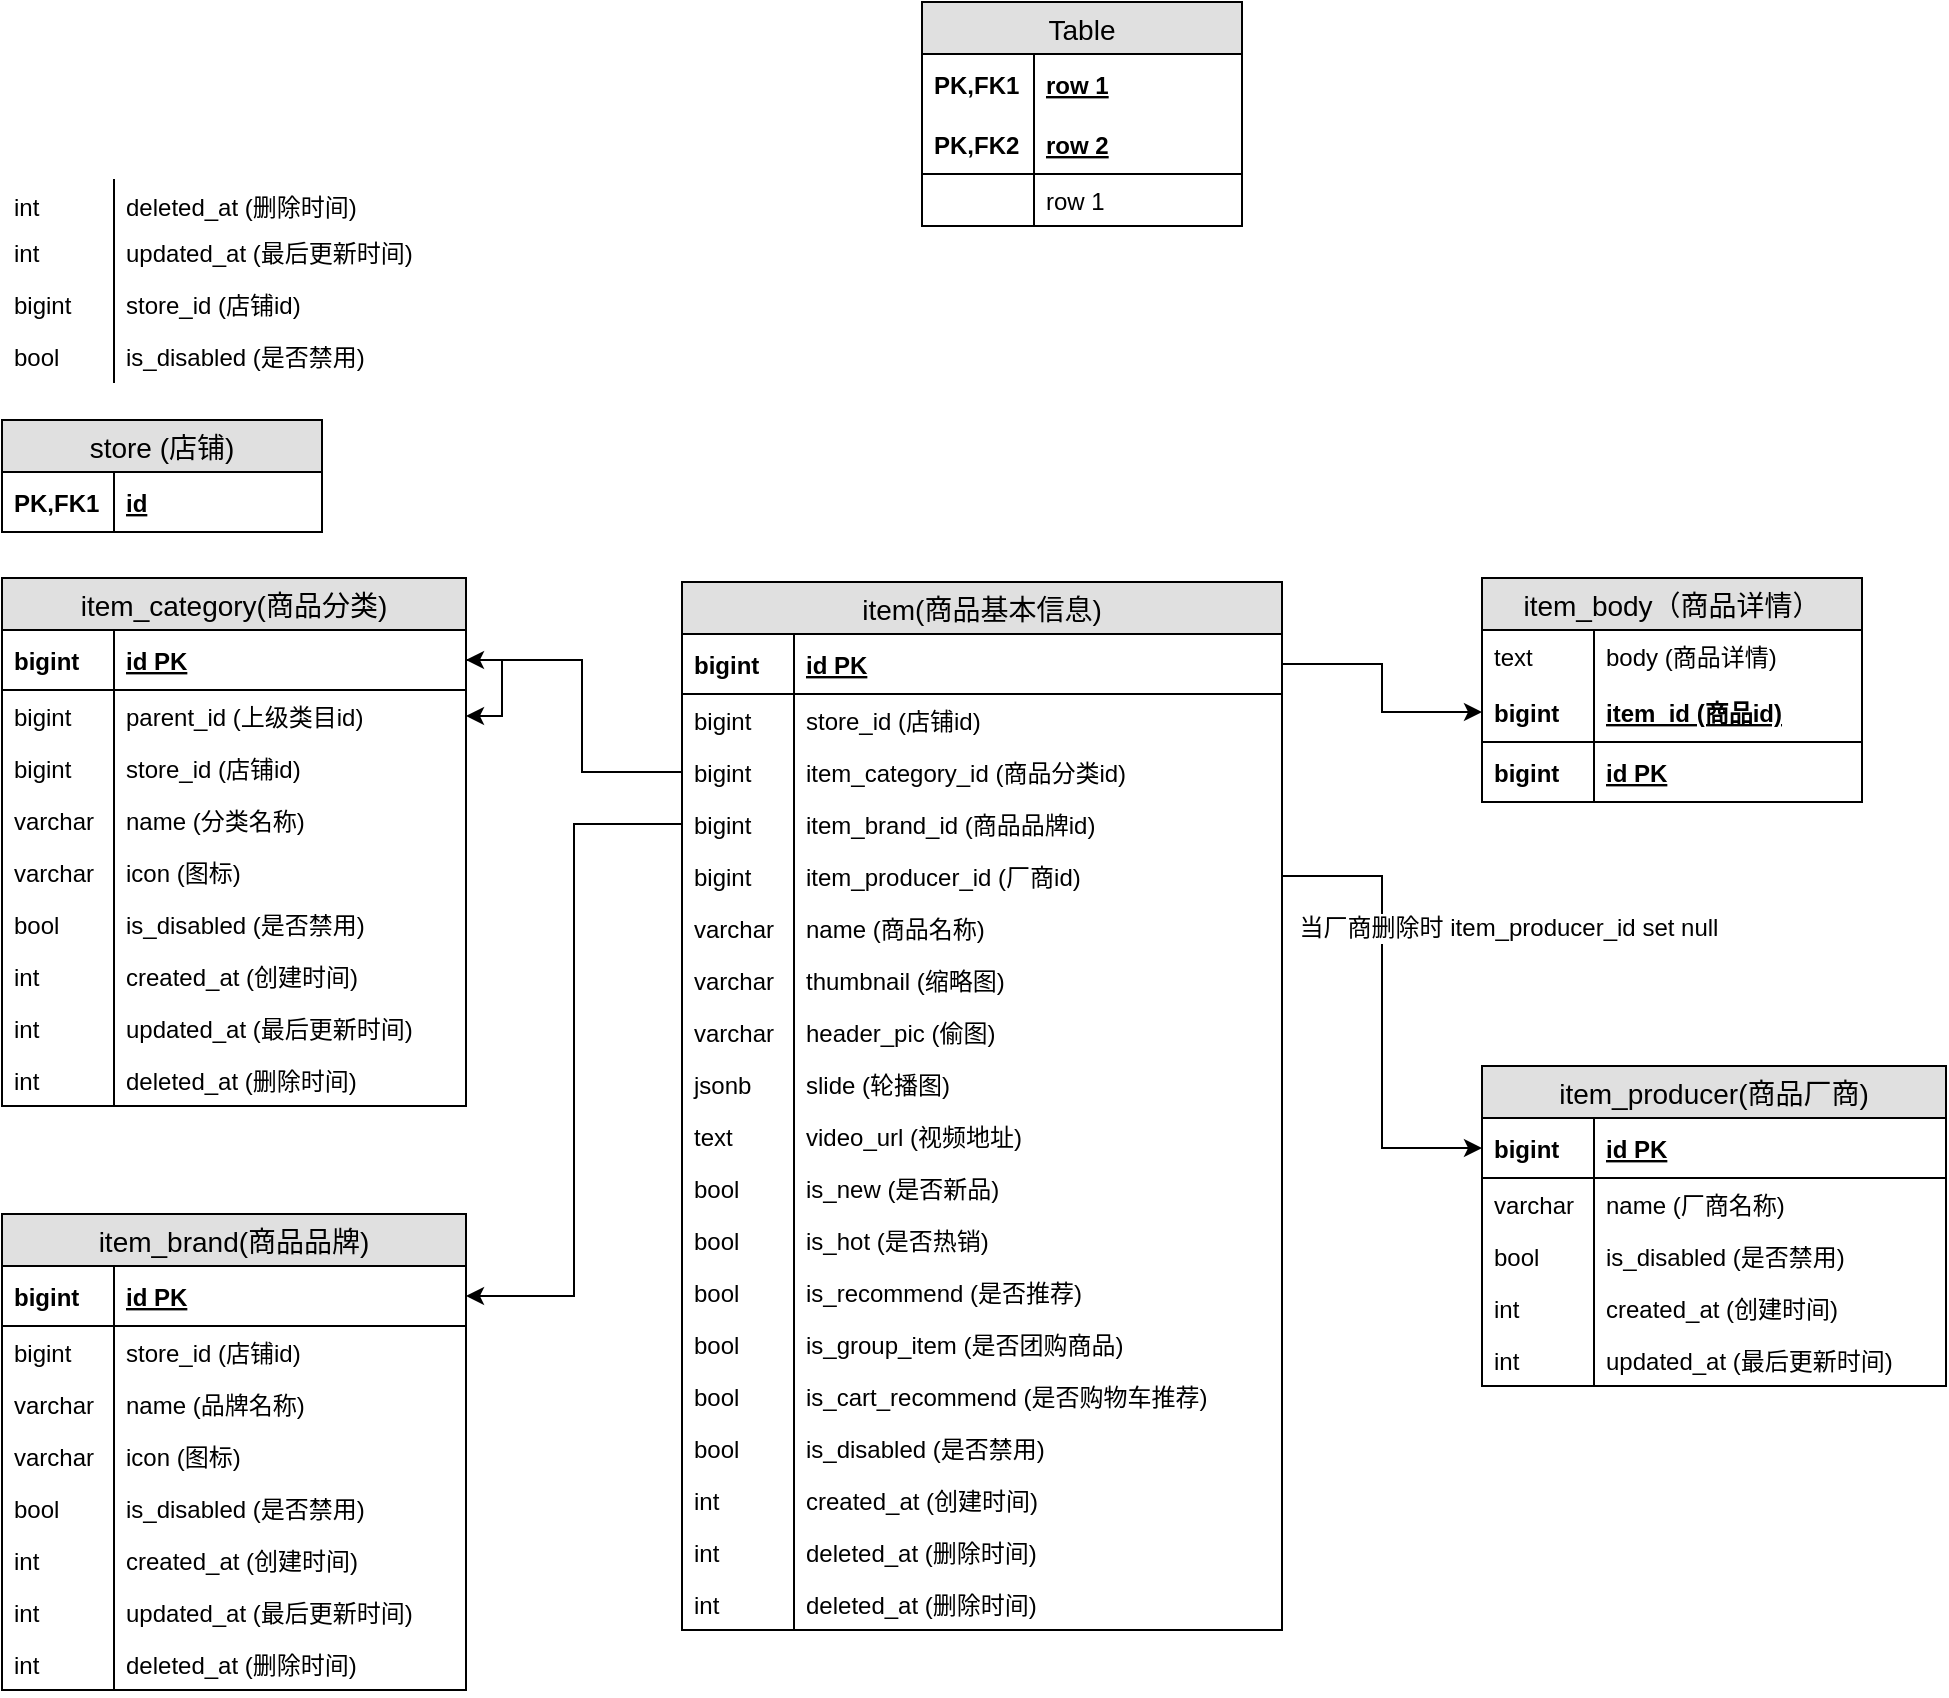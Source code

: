 <mxfile version="10.8.9" type="github"><diagram name="Page-1" id="2ca16b54-16f6-2749-3443-fa8db7711227"><mxGraphModel dx="2498" dy="1646" grid="1" gridSize="10" guides="1" tooltips="1" connect="1" arrows="1" fold="1" page="1" pageScale="1" pageWidth="1100" pageHeight="850" background="#ffffff" math="0" shadow="0"><root><mxCell id="0"/><mxCell id="1" parent="0"/><mxCell id="yqcYSnQr7O9SmUn3i325-53" value="item(商品基本信息)" style="swimlane;fontStyle=0;childLayout=stackLayout;horizontal=1;startSize=26;fillColor=#e0e0e0;horizontalStack=0;resizeParent=1;resizeParentMax=0;resizeLast=0;collapsible=1;marginBottom=0;swimlaneFillColor=#ffffff;align=center;fontSize=14;" vertex="1" parent="1"><mxGeometry x="-760" y="201" width="300" height="524" as="geometry"/></mxCell><mxCell id="yqcYSnQr7O9SmUn3i325-56" value="id PK" style="shape=partialRectangle;top=0;left=0;right=0;bottom=1;align=left;verticalAlign=middle;fillColor=none;spacingLeft=60;spacingRight=4;overflow=hidden;rotatable=0;points=[[0,0.5],[1,0.5]];portConstraint=eastwest;dropTarget=0;fontStyle=5;fontSize=12;" vertex="1" parent="yqcYSnQr7O9SmUn3i325-53"><mxGeometry y="26" width="300" height="30" as="geometry"/></mxCell><mxCell id="yqcYSnQr7O9SmUn3i325-57" value="bigint" style="shape=partialRectangle;fontStyle=1;top=0;left=0;bottom=0;fillColor=none;align=left;verticalAlign=middle;spacingLeft=4;spacingRight=4;overflow=hidden;rotatable=0;points=[];portConstraint=eastwest;part=1;fontSize=12;" vertex="1" connectable="0" parent="yqcYSnQr7O9SmUn3i325-56"><mxGeometry width="56" height="30" as="geometry"/></mxCell><mxCell id="yqcYSnQr7O9SmUn3i325-58" value="store_id (店铺id)" style="shape=partialRectangle;top=0;left=0;right=0;bottom=0;align=left;verticalAlign=top;fillColor=none;spacingLeft=60;spacingRight=4;overflow=hidden;rotatable=0;points=[[0,0.5],[1,0.5]];portConstraint=eastwest;dropTarget=0;fontSize=12;" vertex="1" parent="yqcYSnQr7O9SmUn3i325-53"><mxGeometry y="56" width="300" height="26" as="geometry"/></mxCell><mxCell id="yqcYSnQr7O9SmUn3i325-59" value="bigint" style="shape=partialRectangle;top=0;left=0;bottom=0;fillColor=none;align=left;verticalAlign=top;spacingLeft=4;spacingRight=4;overflow=hidden;rotatable=0;points=[];portConstraint=eastwest;part=1;fontSize=12;" vertex="1" connectable="0" parent="yqcYSnQr7O9SmUn3i325-58"><mxGeometry width="56" height="26" as="geometry"/></mxCell><mxCell id="yqcYSnQr7O9SmUn3i325-64" value="item_category_id (商品分类id)" style="shape=partialRectangle;top=0;left=0;right=0;bottom=0;align=left;verticalAlign=top;fillColor=none;spacingLeft=60;spacingRight=4;overflow=hidden;rotatable=0;points=[[0,0.5],[1,0.5]];portConstraint=eastwest;dropTarget=0;fontSize=12;" vertex="1" parent="yqcYSnQr7O9SmUn3i325-53"><mxGeometry y="82" width="300" height="26" as="geometry"/></mxCell><mxCell id="yqcYSnQr7O9SmUn3i325-65" value="bigint" style="shape=partialRectangle;top=0;left=0;bottom=0;fillColor=none;align=left;verticalAlign=top;spacingLeft=4;spacingRight=4;overflow=hidden;rotatable=0;points=[];portConstraint=eastwest;part=1;fontSize=12;" vertex="1" connectable="0" parent="yqcYSnQr7O9SmUn3i325-64"><mxGeometry width="56" height="26" as="geometry"/></mxCell><mxCell id="yqcYSnQr7O9SmUn3i325-66" value="item_brand_id (商品品牌id)" style="shape=partialRectangle;top=0;left=0;right=0;bottom=0;align=left;verticalAlign=top;fillColor=none;spacingLeft=60;spacingRight=4;overflow=hidden;rotatable=0;points=[[0,0.5],[1,0.5]];portConstraint=eastwest;dropTarget=0;fontSize=12;" vertex="1" parent="yqcYSnQr7O9SmUn3i325-53"><mxGeometry y="108" width="300" height="26" as="geometry"/></mxCell><mxCell id="yqcYSnQr7O9SmUn3i325-67" value="bigint" style="shape=partialRectangle;top=0;left=0;bottom=0;fillColor=none;align=left;verticalAlign=top;spacingLeft=4;spacingRight=4;overflow=hidden;rotatable=0;points=[];portConstraint=eastwest;part=1;fontSize=12;" vertex="1" connectable="0" parent="yqcYSnQr7O9SmUn3i325-66"><mxGeometry width="56" height="26" as="geometry"/></mxCell><mxCell id="yqcYSnQr7O9SmUn3i325-143" value="item_producer_id (厂商id)" style="shape=partialRectangle;top=0;left=0;right=0;bottom=0;align=left;verticalAlign=top;fillColor=none;spacingLeft=60;spacingRight=4;overflow=hidden;rotatable=0;points=[[0,0.5],[1,0.5]];portConstraint=eastwest;dropTarget=0;fontSize=12;" vertex="1" parent="yqcYSnQr7O9SmUn3i325-53"><mxGeometry y="134" width="300" height="26" as="geometry"/></mxCell><mxCell id="yqcYSnQr7O9SmUn3i325-144" value="bigint" style="shape=partialRectangle;top=0;left=0;bottom=0;fillColor=none;align=left;verticalAlign=top;spacingLeft=4;spacingRight=4;overflow=hidden;rotatable=0;points=[];portConstraint=eastwest;part=1;fontSize=12;" vertex="1" connectable="0" parent="yqcYSnQr7O9SmUn3i325-143"><mxGeometry width="56" height="26" as="geometry"/></mxCell><mxCell id="yqcYSnQr7O9SmUn3i325-68" value="name (商品名称)" style="shape=partialRectangle;top=0;left=0;right=0;bottom=0;align=left;verticalAlign=top;fillColor=none;spacingLeft=60;spacingRight=4;overflow=hidden;rotatable=0;points=[[0,0.5],[1,0.5]];portConstraint=eastwest;dropTarget=0;fontSize=12;" vertex="1" parent="yqcYSnQr7O9SmUn3i325-53"><mxGeometry y="160" width="300" height="26" as="geometry"/></mxCell><mxCell id="yqcYSnQr7O9SmUn3i325-69" value="varchar" style="shape=partialRectangle;top=0;left=0;bottom=0;fillColor=none;align=left;verticalAlign=top;spacingLeft=4;spacingRight=4;overflow=hidden;rotatable=0;points=[];portConstraint=eastwest;part=1;fontSize=12;" vertex="1" connectable="0" parent="yqcYSnQr7O9SmUn3i325-68"><mxGeometry width="56" height="26" as="geometry"/></mxCell><mxCell id="yqcYSnQr7O9SmUn3i325-70" value="thumbnail (缩略图)" style="shape=partialRectangle;top=0;left=0;right=0;bottom=0;align=left;verticalAlign=top;fillColor=none;spacingLeft=60;spacingRight=4;overflow=hidden;rotatable=0;points=[[0,0.5],[1,0.5]];portConstraint=eastwest;dropTarget=0;fontSize=12;" vertex="1" parent="yqcYSnQr7O9SmUn3i325-53"><mxGeometry y="186" width="300" height="26" as="geometry"/></mxCell><mxCell id="yqcYSnQr7O9SmUn3i325-71" value="varchar" style="shape=partialRectangle;top=0;left=0;bottom=0;fillColor=none;align=left;verticalAlign=top;spacingLeft=4;spacingRight=4;overflow=hidden;rotatable=0;points=[];portConstraint=eastwest;part=1;fontSize=12;" vertex="1" connectable="0" parent="yqcYSnQr7O9SmUn3i325-70"><mxGeometry width="56" height="26" as="geometry"/></mxCell><mxCell id="yqcYSnQr7O9SmUn3i325-74" value="header_pic (偷图)" style="shape=partialRectangle;top=0;left=0;right=0;bottom=0;align=left;verticalAlign=top;fillColor=none;spacingLeft=60;spacingRight=4;overflow=hidden;rotatable=0;points=[[0,0.5],[1,0.5]];portConstraint=eastwest;dropTarget=0;fontSize=12;" vertex="1" parent="yqcYSnQr7O9SmUn3i325-53"><mxGeometry y="212" width="300" height="26" as="geometry"/></mxCell><mxCell id="yqcYSnQr7O9SmUn3i325-75" value="varchar" style="shape=partialRectangle;top=0;left=0;bottom=0;fillColor=none;align=left;verticalAlign=top;spacingLeft=4;spacingRight=4;overflow=hidden;rotatable=0;points=[];portConstraint=eastwest;part=1;fontSize=12;" vertex="1" connectable="0" parent="yqcYSnQr7O9SmUn3i325-74"><mxGeometry width="56" height="26" as="geometry"/></mxCell><mxCell id="yqcYSnQr7O9SmUn3i325-76" value="slide (轮播图)" style="shape=partialRectangle;top=0;left=0;right=0;bottom=0;align=left;verticalAlign=top;fillColor=none;spacingLeft=60;spacingRight=4;overflow=hidden;rotatable=0;points=[[0,0.5],[1,0.5]];portConstraint=eastwest;dropTarget=0;fontSize=12;" vertex="1" parent="yqcYSnQr7O9SmUn3i325-53"><mxGeometry y="238" width="300" height="26" as="geometry"/></mxCell><mxCell id="yqcYSnQr7O9SmUn3i325-77" value="jsonb" style="shape=partialRectangle;top=0;left=0;bottom=0;fillColor=none;align=left;verticalAlign=top;spacingLeft=4;spacingRight=4;overflow=hidden;rotatable=0;points=[];portConstraint=eastwest;part=1;fontSize=12;" vertex="1" connectable="0" parent="yqcYSnQr7O9SmUn3i325-76"><mxGeometry width="56" height="26" as="geometry"/></mxCell><mxCell id="yqcYSnQr7O9SmUn3i325-95" value="video_url (视频地址)" style="shape=partialRectangle;top=0;left=0;right=0;bottom=0;align=left;verticalAlign=top;fillColor=none;spacingLeft=60;spacingRight=4;overflow=hidden;rotatable=0;points=[[0,0.5],[1,0.5]];portConstraint=eastwest;dropTarget=0;fontSize=12;" vertex="1" parent="yqcYSnQr7O9SmUn3i325-53"><mxGeometry y="264" width="300" height="26" as="geometry"/></mxCell><mxCell id="yqcYSnQr7O9SmUn3i325-96" value="text" style="shape=partialRectangle;top=0;left=0;bottom=0;fillColor=none;align=left;verticalAlign=top;spacingLeft=4;spacingRight=4;overflow=hidden;rotatable=0;points=[];portConstraint=eastwest;part=1;fontSize=12;" vertex="1" connectable="0" parent="yqcYSnQr7O9SmUn3i325-95"><mxGeometry width="56" height="26" as="geometry"/></mxCell><mxCell id="yqcYSnQr7O9SmUn3i325-78" value="is_new (是否新品)" style="shape=partialRectangle;top=0;left=0;right=0;bottom=0;align=left;verticalAlign=top;fillColor=none;spacingLeft=60;spacingRight=4;overflow=hidden;rotatable=0;points=[[0,0.5],[1,0.5]];portConstraint=eastwest;dropTarget=0;fontSize=12;" vertex="1" parent="yqcYSnQr7O9SmUn3i325-53"><mxGeometry y="290" width="300" height="26" as="geometry"/></mxCell><mxCell id="yqcYSnQr7O9SmUn3i325-79" value="bool" style="shape=partialRectangle;top=0;left=0;bottom=0;fillColor=none;align=left;verticalAlign=top;spacingLeft=4;spacingRight=4;overflow=hidden;rotatable=0;points=[];portConstraint=eastwest;part=1;fontSize=12;" vertex="1" connectable="0" parent="yqcYSnQr7O9SmUn3i325-78"><mxGeometry width="56" height="26" as="geometry"/></mxCell><mxCell id="yqcYSnQr7O9SmUn3i325-80" value="is_hot (是否热销)" style="shape=partialRectangle;top=0;left=0;right=0;bottom=0;align=left;verticalAlign=top;fillColor=none;spacingLeft=60;spacingRight=4;overflow=hidden;rotatable=0;points=[[0,0.5],[1,0.5]];portConstraint=eastwest;dropTarget=0;fontSize=12;" vertex="1" parent="yqcYSnQr7O9SmUn3i325-53"><mxGeometry y="316" width="300" height="26" as="geometry"/></mxCell><mxCell id="yqcYSnQr7O9SmUn3i325-81" value="bool" style="shape=partialRectangle;top=0;left=0;bottom=0;fillColor=none;align=left;verticalAlign=top;spacingLeft=4;spacingRight=4;overflow=hidden;rotatable=0;points=[];portConstraint=eastwest;part=1;fontSize=12;" vertex="1" connectable="0" parent="yqcYSnQr7O9SmUn3i325-80"><mxGeometry width="56" height="26" as="geometry"/></mxCell><mxCell id="yqcYSnQr7O9SmUn3i325-82" value="is_recommend (是否推荐)" style="shape=partialRectangle;top=0;left=0;right=0;bottom=0;align=left;verticalAlign=top;fillColor=none;spacingLeft=60;spacingRight=4;overflow=hidden;rotatable=0;points=[[0,0.5],[1,0.5]];portConstraint=eastwest;dropTarget=0;fontSize=12;" vertex="1" parent="yqcYSnQr7O9SmUn3i325-53"><mxGeometry y="342" width="300" height="26" as="geometry"/></mxCell><mxCell id="yqcYSnQr7O9SmUn3i325-83" value="bool" style="shape=partialRectangle;top=0;left=0;bottom=0;fillColor=none;align=left;verticalAlign=top;spacingLeft=4;spacingRight=4;overflow=hidden;rotatable=0;points=[];portConstraint=eastwest;part=1;fontSize=12;" vertex="1" connectable="0" parent="yqcYSnQr7O9SmUn3i325-82"><mxGeometry width="56" height="26" as="geometry"/></mxCell><mxCell id="yqcYSnQr7O9SmUn3i325-86" value="is_group_item (是否团购商品)" style="shape=partialRectangle;top=0;left=0;right=0;bottom=0;align=left;verticalAlign=top;fillColor=none;spacingLeft=60;spacingRight=4;overflow=hidden;rotatable=0;points=[[0,0.5],[1,0.5]];portConstraint=eastwest;dropTarget=0;fontSize=12;" vertex="1" parent="yqcYSnQr7O9SmUn3i325-53"><mxGeometry y="368" width="300" height="26" as="geometry"/></mxCell><mxCell id="yqcYSnQr7O9SmUn3i325-87" value="bool" style="shape=partialRectangle;top=0;left=0;bottom=0;fillColor=none;align=left;verticalAlign=top;spacingLeft=4;spacingRight=4;overflow=hidden;rotatable=0;points=[];portConstraint=eastwest;part=1;fontSize=12;" vertex="1" connectable="0" parent="yqcYSnQr7O9SmUn3i325-86"><mxGeometry width="56" height="26" as="geometry"/></mxCell><mxCell id="yqcYSnQr7O9SmUn3i325-88" value="is_cart_recommend (是否购物车推荐)" style="shape=partialRectangle;top=0;left=0;right=0;bottom=0;align=left;verticalAlign=top;fillColor=none;spacingLeft=60;spacingRight=4;overflow=hidden;rotatable=0;points=[[0,0.5],[1,0.5]];portConstraint=eastwest;dropTarget=0;fontSize=12;" vertex="1" parent="yqcYSnQr7O9SmUn3i325-53"><mxGeometry y="394" width="300" height="26" as="geometry"/></mxCell><mxCell id="yqcYSnQr7O9SmUn3i325-89" value="bool" style="shape=partialRectangle;top=0;left=0;bottom=0;fillColor=none;align=left;verticalAlign=top;spacingLeft=4;spacingRight=4;overflow=hidden;rotatable=0;points=[];portConstraint=eastwest;part=1;fontSize=12;" vertex="1" connectable="0" parent="yqcYSnQr7O9SmUn3i325-88"><mxGeometry width="56" height="26" as="geometry"/></mxCell><mxCell id="yqcYSnQr7O9SmUn3i325-114" value="is_disabled (是否禁用)" style="shape=partialRectangle;top=0;left=0;right=0;bottom=0;align=left;verticalAlign=top;fillColor=none;spacingLeft=60;spacingRight=4;overflow=hidden;rotatable=0;points=[[0,0.5],[1,0.5]];portConstraint=eastwest;dropTarget=0;fontSize=12;" vertex="1" parent="yqcYSnQr7O9SmUn3i325-53"><mxGeometry y="420" width="300" height="26" as="geometry"/></mxCell><mxCell id="yqcYSnQr7O9SmUn3i325-115" value="bool" style="shape=partialRectangle;top=0;left=0;bottom=0;fillColor=none;align=left;verticalAlign=top;spacingLeft=4;spacingRight=4;overflow=hidden;rotatable=0;points=[];portConstraint=eastwest;part=1;fontSize=12;" vertex="1" connectable="0" parent="yqcYSnQr7O9SmUn3i325-114"><mxGeometry width="56" height="26" as="geometry"/></mxCell><mxCell id="yqcYSnQr7O9SmUn3i325-91" value="created_at (创建时间)" style="shape=partialRectangle;top=0;left=0;right=0;bottom=0;align=left;verticalAlign=top;fillColor=none;spacingLeft=60;spacingRight=4;overflow=hidden;rotatable=0;points=[[0,0.5],[1,0.5]];portConstraint=eastwest;dropTarget=0;fontSize=12;" vertex="1" parent="yqcYSnQr7O9SmUn3i325-53"><mxGeometry y="446" width="300" height="26" as="geometry"/></mxCell><mxCell id="yqcYSnQr7O9SmUn3i325-92" value="int" style="shape=partialRectangle;top=0;left=0;bottom=0;fillColor=none;align=left;verticalAlign=top;spacingLeft=4;spacingRight=4;overflow=hidden;rotatable=0;points=[];portConstraint=eastwest;part=1;fontSize=12;" vertex="1" connectable="0" parent="yqcYSnQr7O9SmUn3i325-91"><mxGeometry width="56" height="26" as="geometry"/></mxCell><mxCell id="yqcYSnQr7O9SmUn3i325-116" value="deleted_at (删除时间)" style="shape=partialRectangle;top=0;left=0;right=0;bottom=0;align=left;verticalAlign=top;fillColor=none;spacingLeft=60;spacingRight=4;overflow=hidden;rotatable=0;points=[[0,0.5],[1,0.5]];portConstraint=eastwest;dropTarget=0;fontSize=12;" vertex="1" parent="yqcYSnQr7O9SmUn3i325-53"><mxGeometry y="472" width="300" height="26" as="geometry"/></mxCell><mxCell id="yqcYSnQr7O9SmUn3i325-117" value="int" style="shape=partialRectangle;top=0;left=0;bottom=0;fillColor=none;align=left;verticalAlign=top;spacingLeft=4;spacingRight=4;overflow=hidden;rotatable=0;points=[];portConstraint=eastwest;part=1;fontSize=12;" vertex="1" connectable="0" parent="yqcYSnQr7O9SmUn3i325-116"><mxGeometry width="56" height="26" as="geometry"/></mxCell><mxCell id="yqcYSnQr7O9SmUn3i325-139" value="deleted_at (删除时间)" style="shape=partialRectangle;top=0;left=0;right=0;bottom=0;align=left;verticalAlign=top;fillColor=none;spacingLeft=60;spacingRight=4;overflow=hidden;rotatable=0;points=[[0,0.5],[1,0.5]];portConstraint=eastwest;dropTarget=0;fontSize=12;" vertex="1" parent="yqcYSnQr7O9SmUn3i325-53"><mxGeometry y="498" width="300" height="26" as="geometry"/></mxCell><mxCell id="yqcYSnQr7O9SmUn3i325-140" value="int" style="shape=partialRectangle;top=0;left=0;bottom=0;fillColor=none;align=left;verticalAlign=top;spacingLeft=4;spacingRight=4;overflow=hidden;rotatable=0;points=[];portConstraint=eastwest;part=1;fontSize=12;" vertex="1" connectable="0" parent="yqcYSnQr7O9SmUn3i325-139"><mxGeometry width="56" height="26" as="geometry"/></mxCell><mxCell id="yqcYSnQr7O9SmUn3i325-97" value="item_body（商品详情）" style="swimlane;fontStyle=0;childLayout=stackLayout;horizontal=1;startSize=26;fillColor=#e0e0e0;horizontalStack=0;resizeParent=1;resizeParentMax=0;resizeLast=0;collapsible=1;marginBottom=0;swimlaneFillColor=#ffffff;align=center;fontSize=14;" vertex="1" parent="1"><mxGeometry x="-360" y="199" width="190" height="112" as="geometry"><mxRectangle x="-590" y="185" width="180" height="26" as="alternateBounds"/></mxGeometry></mxCell><mxCell id="yqcYSnQr7O9SmUn3i325-102" value="body (商品详情)" style="shape=partialRectangle;top=0;left=0;right=0;bottom=0;align=left;verticalAlign=top;fillColor=none;spacingLeft=60;spacingRight=4;overflow=hidden;rotatable=0;points=[[0,0.5],[1,0.5]];portConstraint=eastwest;dropTarget=0;fontSize=12;" vertex="1" parent="yqcYSnQr7O9SmUn3i325-97"><mxGeometry y="26" width="190" height="26" as="geometry"/></mxCell><mxCell id="yqcYSnQr7O9SmUn3i325-103" value="text" style="shape=partialRectangle;top=0;left=0;bottom=0;fillColor=none;align=left;verticalAlign=top;spacingLeft=4;spacingRight=4;overflow=hidden;rotatable=0;points=[];portConstraint=eastwest;part=1;fontSize=12;" vertex="1" connectable="0" parent="yqcYSnQr7O9SmUn3i325-102"><mxGeometry width="56" height="26" as="geometry"/></mxCell><mxCell id="yqcYSnQr7O9SmUn3i325-100" value="item_id (商品id)" style="shape=partialRectangle;top=0;left=0;right=0;bottom=1;align=left;verticalAlign=middle;fillColor=none;spacingLeft=60;spacingRight=4;overflow=hidden;rotatable=0;points=[[0,0.5],[1,0.5]];portConstraint=eastwest;dropTarget=0;fontStyle=5;fontSize=12;" vertex="1" parent="yqcYSnQr7O9SmUn3i325-97"><mxGeometry y="52" width="190" height="30" as="geometry"/></mxCell><mxCell id="yqcYSnQr7O9SmUn3i325-101" value="bigint" style="shape=partialRectangle;fontStyle=1;top=0;left=0;bottom=0;fillColor=none;align=left;verticalAlign=middle;spacingLeft=4;spacingRight=4;overflow=hidden;rotatable=0;points=[];portConstraint=eastwest;part=1;fontSize=12;" vertex="1" connectable="0" parent="yqcYSnQr7O9SmUn3i325-100"><mxGeometry width="56" height="30" as="geometry"/></mxCell><mxCell id="yqcYSnQr7O9SmUn3i325-98" value="id PK" style="shape=partialRectangle;top=0;left=0;right=0;bottom=0;align=left;verticalAlign=middle;fillColor=none;spacingLeft=60;spacingRight=4;overflow=hidden;rotatable=0;points=[[0,0.5],[1,0.5]];portConstraint=eastwest;dropTarget=0;fontStyle=5;fontSize=12;" vertex="1" parent="yqcYSnQr7O9SmUn3i325-97"><mxGeometry y="82" width="190" height="30" as="geometry"/></mxCell><mxCell id="yqcYSnQr7O9SmUn3i325-99" value="bigint" style="shape=partialRectangle;fontStyle=1;top=0;left=0;bottom=0;fillColor=none;align=left;verticalAlign=middle;spacingLeft=4;spacingRight=4;overflow=hidden;rotatable=0;points=[];portConstraint=eastwest;part=1;fontSize=12;" vertex="1" connectable="0" parent="yqcYSnQr7O9SmUn3i325-98"><mxGeometry width="56" height="30" as="geometry"/></mxCell><mxCell id="yqcYSnQr7O9SmUn3i325-104" style="edgeStyle=orthogonalEdgeStyle;rounded=0;orthogonalLoop=1;jettySize=auto;html=1;exitX=1;exitY=0.5;exitDx=0;exitDy=0;entryX=0;entryY=0.5;entryDx=0;entryDy=0;" edge="1" parent="1" source="yqcYSnQr7O9SmUn3i325-56" target="yqcYSnQr7O9SmUn3i325-100"><mxGeometry relative="1" as="geometry"/></mxCell><mxCell id="yqcYSnQr7O9SmUn3i325-105" value="item_category(商品分类)" style="swimlane;fontStyle=0;childLayout=stackLayout;horizontal=1;startSize=26;fillColor=#e0e0e0;horizontalStack=0;resizeParent=1;resizeParentMax=0;resizeLast=0;collapsible=1;marginBottom=0;swimlaneFillColor=#ffffff;align=center;fontSize=14;" vertex="1" parent="1"><mxGeometry x="-1100" y="199" width="232" height="264" as="geometry"/></mxCell><mxCell id="yqcYSnQr7O9SmUn3i325-134" style="edgeStyle=orthogonalEdgeStyle;rounded=0;orthogonalLoop=1;jettySize=auto;html=1;exitX=1;exitY=0.5;exitDx=0;exitDy=0;entryX=1;entryY=0.5;entryDx=0;entryDy=0;" edge="1" parent="yqcYSnQr7O9SmUn3i325-105" source="yqcYSnQr7O9SmUn3i325-108" target="yqcYSnQr7O9SmUn3i325-130"><mxGeometry relative="1" as="geometry"><Array as="points"><mxPoint x="250" y="41"/><mxPoint x="250" y="69"/></Array></mxGeometry></mxCell><mxCell id="yqcYSnQr7O9SmUn3i325-108" value="id PK" style="shape=partialRectangle;top=0;left=0;right=0;bottom=1;align=left;verticalAlign=middle;fillColor=none;spacingLeft=60;spacingRight=4;overflow=hidden;rotatable=0;points=[[0,0.5],[1,0.5]];portConstraint=eastwest;dropTarget=0;fontStyle=5;fontSize=12;" vertex="1" parent="yqcYSnQr7O9SmUn3i325-105"><mxGeometry y="26" width="232" height="30" as="geometry"/></mxCell><mxCell id="yqcYSnQr7O9SmUn3i325-109" value="bigint" style="shape=partialRectangle;fontStyle=1;top=0;left=0;bottom=0;fillColor=none;align=left;verticalAlign=middle;spacingLeft=4;spacingRight=4;overflow=hidden;rotatable=0;points=[];portConstraint=eastwest;part=1;fontSize=12;" vertex="1" connectable="0" parent="yqcYSnQr7O9SmUn3i325-108"><mxGeometry width="56" height="30" as="geometry"/></mxCell><mxCell id="yqcYSnQr7O9SmUn3i325-130" value="parent_id (上级类目id)" style="shape=partialRectangle;top=0;left=0;right=0;bottom=0;align=left;verticalAlign=top;fillColor=none;spacingLeft=60;spacingRight=4;overflow=hidden;rotatable=0;points=[[0,0.5],[1,0.5]];portConstraint=eastwest;dropTarget=0;fontSize=12;" vertex="1" parent="yqcYSnQr7O9SmUn3i325-105"><mxGeometry y="56" width="232" height="26" as="geometry"/></mxCell><mxCell id="yqcYSnQr7O9SmUn3i325-131" value="bigint" style="shape=partialRectangle;top=0;left=0;bottom=0;fillColor=none;align=left;verticalAlign=top;spacingLeft=4;spacingRight=4;overflow=hidden;rotatable=0;points=[];portConstraint=eastwest;part=1;fontSize=12;" vertex="1" connectable="0" parent="yqcYSnQr7O9SmUn3i325-130"><mxGeometry width="56" height="26" as="geometry"/></mxCell><mxCell id="yqcYSnQr7O9SmUn3i325-132" value="store_id (店铺id)" style="shape=partialRectangle;top=0;left=0;right=0;bottom=0;align=left;verticalAlign=top;fillColor=none;spacingLeft=60;spacingRight=4;overflow=hidden;rotatable=0;points=[[0,0.5],[1,0.5]];portConstraint=eastwest;dropTarget=0;fontSize=12;" vertex="1" parent="yqcYSnQr7O9SmUn3i325-105"><mxGeometry y="82" width="232" height="26" as="geometry"/></mxCell><mxCell id="yqcYSnQr7O9SmUn3i325-133" value="bigint" style="shape=partialRectangle;top=0;left=0;bottom=0;fillColor=none;align=left;verticalAlign=top;spacingLeft=4;spacingRight=4;overflow=hidden;rotatable=0;points=[];portConstraint=eastwest;part=1;fontSize=12;" vertex="1" connectable="0" parent="yqcYSnQr7O9SmUn3i325-132"><mxGeometry width="56" height="26" as="geometry"/></mxCell><mxCell id="yqcYSnQr7O9SmUn3i325-110" value="name (分类名称)" style="shape=partialRectangle;top=0;left=0;right=0;bottom=0;align=left;verticalAlign=top;fillColor=none;spacingLeft=60;spacingRight=4;overflow=hidden;rotatable=0;points=[[0,0.5],[1,0.5]];portConstraint=eastwest;dropTarget=0;fontSize=12;" vertex="1" parent="yqcYSnQr7O9SmUn3i325-105"><mxGeometry y="108" width="232" height="26" as="geometry"/></mxCell><mxCell id="yqcYSnQr7O9SmUn3i325-111" value="varchar" style="shape=partialRectangle;top=0;left=0;bottom=0;fillColor=none;align=left;verticalAlign=top;spacingLeft=4;spacingRight=4;overflow=hidden;rotatable=0;points=[];portConstraint=eastwest;part=1;fontSize=12;" vertex="1" connectable="0" parent="yqcYSnQr7O9SmUn3i325-110"><mxGeometry width="56" height="26" as="geometry"/></mxCell><mxCell id="yqcYSnQr7O9SmUn3i325-124" value="icon (图标)" style="shape=partialRectangle;top=0;left=0;right=0;bottom=0;align=left;verticalAlign=top;fillColor=none;spacingLeft=60;spacingRight=4;overflow=hidden;rotatable=0;points=[[0,0.5],[1,0.5]];portConstraint=eastwest;dropTarget=0;fontSize=12;" vertex="1" parent="yqcYSnQr7O9SmUn3i325-105"><mxGeometry y="134" width="232" height="26" as="geometry"/></mxCell><mxCell id="yqcYSnQr7O9SmUn3i325-125" value="varchar" style="shape=partialRectangle;top=0;left=0;bottom=0;fillColor=none;align=left;verticalAlign=top;spacingLeft=4;spacingRight=4;overflow=hidden;rotatable=0;points=[];portConstraint=eastwest;part=1;fontSize=12;" vertex="1" connectable="0" parent="yqcYSnQr7O9SmUn3i325-124"><mxGeometry width="56" height="26" as="geometry"/></mxCell><mxCell id="yqcYSnQr7O9SmUn3i325-118" value="is_disabled (是否禁用)" style="shape=partialRectangle;top=0;left=0;right=0;bottom=0;align=left;verticalAlign=top;fillColor=none;spacingLeft=60;spacingRight=4;overflow=hidden;rotatable=0;points=[[0,0.5],[1,0.5]];portConstraint=eastwest;dropTarget=0;fontSize=12;" vertex="1" parent="yqcYSnQr7O9SmUn3i325-105"><mxGeometry y="160" width="232" height="26" as="geometry"/></mxCell><mxCell id="yqcYSnQr7O9SmUn3i325-119" value="bool" style="shape=partialRectangle;top=0;left=0;bottom=0;fillColor=none;align=left;verticalAlign=top;spacingLeft=4;spacingRight=4;overflow=hidden;rotatable=0;points=[];portConstraint=eastwest;part=1;fontSize=12;" vertex="1" connectable="0" parent="yqcYSnQr7O9SmUn3i325-118"><mxGeometry width="56" height="26" as="geometry"/></mxCell><mxCell id="yqcYSnQr7O9SmUn3i325-120" value="created_at (创建时间)" style="shape=partialRectangle;top=0;left=0;right=0;bottom=0;align=left;verticalAlign=top;fillColor=none;spacingLeft=60;spacingRight=4;overflow=hidden;rotatable=0;points=[[0,0.5],[1,0.5]];portConstraint=eastwest;dropTarget=0;fontSize=12;" vertex="1" parent="yqcYSnQr7O9SmUn3i325-105"><mxGeometry y="186" width="232" height="26" as="geometry"/></mxCell><mxCell id="yqcYSnQr7O9SmUn3i325-121" value="int" style="shape=partialRectangle;top=0;left=0;bottom=0;fillColor=none;align=left;verticalAlign=top;spacingLeft=4;spacingRight=4;overflow=hidden;rotatable=0;points=[];portConstraint=eastwest;part=1;fontSize=12;" vertex="1" connectable="0" parent="yqcYSnQr7O9SmUn3i325-120"><mxGeometry width="56" height="26" as="geometry"/></mxCell><mxCell id="yqcYSnQr7O9SmUn3i325-122" value="updated_at (最后更新时间)" style="shape=partialRectangle;top=0;left=0;right=0;bottom=0;align=left;verticalAlign=top;fillColor=none;spacingLeft=60;spacingRight=4;overflow=hidden;rotatable=0;points=[[0,0.5],[1,0.5]];portConstraint=eastwest;dropTarget=0;fontSize=12;" vertex="1" parent="yqcYSnQr7O9SmUn3i325-105"><mxGeometry y="212" width="232" height="26" as="geometry"/></mxCell><mxCell id="yqcYSnQr7O9SmUn3i325-123" value="int" style="shape=partialRectangle;top=0;left=0;bottom=0;fillColor=none;align=left;verticalAlign=top;spacingLeft=4;spacingRight=4;overflow=hidden;rotatable=0;points=[];portConstraint=eastwest;part=1;fontSize=12;" vertex="1" connectable="0" parent="yqcYSnQr7O9SmUn3i325-122"><mxGeometry width="56" height="26" as="geometry"/></mxCell><mxCell id="yqcYSnQr7O9SmUn3i325-126" value="deleted_at (删除时间)" style="shape=partialRectangle;top=0;left=0;right=0;bottom=0;align=left;verticalAlign=top;fillColor=none;spacingLeft=60;spacingRight=4;overflow=hidden;rotatable=0;points=[[0,0.5],[1,0.5]];portConstraint=eastwest;dropTarget=0;fontSize=12;" vertex="1" parent="yqcYSnQr7O9SmUn3i325-105"><mxGeometry y="238" width="232" height="26" as="geometry"/></mxCell><mxCell id="yqcYSnQr7O9SmUn3i325-127" value="int" style="shape=partialRectangle;top=0;left=0;bottom=0;fillColor=none;align=left;verticalAlign=top;spacingLeft=4;spacingRight=4;overflow=hidden;rotatable=0;points=[];portConstraint=eastwest;part=1;fontSize=12;" vertex="1" connectable="0" parent="yqcYSnQr7O9SmUn3i325-126"><mxGeometry width="56" height="26" as="geometry"/></mxCell><mxCell id="yqcYSnQr7O9SmUn3i325-128" value="store_id (店铺id)" style="shape=partialRectangle;top=0;left=0;right=0;bottom=0;align=left;verticalAlign=top;fillColor=none;spacingLeft=60;spacingRight=4;overflow=hidden;rotatable=0;points=[[0,0.5],[1,0.5]];portConstraint=eastwest;dropTarget=0;fontSize=12;" vertex="1" parent="1"><mxGeometry x="-1100" y="49" width="300" height="26" as="geometry"/></mxCell><mxCell id="yqcYSnQr7O9SmUn3i325-129" value="bigint" style="shape=partialRectangle;top=0;left=0;bottom=0;fillColor=none;align=left;verticalAlign=top;spacingLeft=4;spacingRight=4;overflow=hidden;rotatable=0;points=[];portConstraint=eastwest;part=1;fontSize=12;" vertex="1" connectable="0" parent="yqcYSnQr7O9SmUn3i325-128"><mxGeometry width="56" height="26" as="geometry"/></mxCell><mxCell id="yqcYSnQr7O9SmUn3i325-135" value="is_disabled (是否禁用)" style="shape=partialRectangle;top=0;left=0;right=0;bottom=0;align=left;verticalAlign=top;fillColor=none;spacingLeft=60;spacingRight=4;overflow=hidden;rotatable=0;points=[[0,0.5],[1,0.5]];portConstraint=eastwest;dropTarget=0;fontSize=12;" vertex="1" parent="1"><mxGeometry x="-1100" y="75" width="300" height="26" as="geometry"/></mxCell><mxCell id="yqcYSnQr7O9SmUn3i325-136" value="bool" style="shape=partialRectangle;top=0;left=0;bottom=0;fillColor=none;align=left;verticalAlign=top;spacingLeft=4;spacingRight=4;overflow=hidden;rotatable=0;points=[];portConstraint=eastwest;part=1;fontSize=12;" vertex="1" connectable="0" parent="yqcYSnQr7O9SmUn3i325-135"><mxGeometry width="56" height="26" as="geometry"/></mxCell><mxCell id="yqcYSnQr7O9SmUn3i325-137" value="deleted_at (删除时间)" style="shape=partialRectangle;top=0;left=0;right=0;bottom=0;align=left;verticalAlign=top;fillColor=none;spacingLeft=60;spacingRight=4;overflow=hidden;rotatable=0;points=[[0,0.5],[1,0.5]];portConstraint=eastwest;dropTarget=0;fontSize=12;" vertex="1" parent="1"><mxGeometry x="-1100" width="300" height="26" as="geometry"/></mxCell><mxCell id="yqcYSnQr7O9SmUn3i325-138" value="int" style="shape=partialRectangle;top=0;left=0;bottom=0;fillColor=none;align=left;verticalAlign=top;spacingLeft=4;spacingRight=4;overflow=hidden;rotatable=0;points=[];portConstraint=eastwest;part=1;fontSize=12;" vertex="1" connectable="0" parent="yqcYSnQr7O9SmUn3i325-137"><mxGeometry width="56" height="26" as="geometry"/></mxCell><mxCell id="yqcYSnQr7O9SmUn3i325-93" value="updated_at (最后更新时间)" style="shape=partialRectangle;top=0;left=0;right=0;bottom=0;align=left;verticalAlign=top;fillColor=none;spacingLeft=60;spacingRight=4;overflow=hidden;rotatable=0;points=[[0,0.5],[1,0.5]];portConstraint=eastwest;dropTarget=0;fontSize=12;" vertex="1" parent="1"><mxGeometry x="-1100" y="23" width="300" height="26" as="geometry"/></mxCell><mxCell id="yqcYSnQr7O9SmUn3i325-94" value="int" style="shape=partialRectangle;top=0;left=0;bottom=0;fillColor=none;align=left;verticalAlign=top;spacingLeft=4;spacingRight=4;overflow=hidden;rotatable=0;points=[];portConstraint=eastwest;part=1;fontSize=12;" vertex="1" connectable="0" parent="yqcYSnQr7O9SmUn3i325-93"><mxGeometry width="56" height="26" as="geometry"/></mxCell><mxCell id="yqcYSnQr7O9SmUn3i325-142" style="edgeStyle=orthogonalEdgeStyle;rounded=0;orthogonalLoop=1;jettySize=auto;html=1;exitX=0;exitY=0.5;exitDx=0;exitDy=0;entryX=1;entryY=0.5;entryDx=0;entryDy=0;" edge="1" parent="1" source="yqcYSnQr7O9SmUn3i325-64" target="yqcYSnQr7O9SmUn3i325-108"><mxGeometry relative="1" as="geometry"><Array as="points"><mxPoint x="-810" y="296"/><mxPoint x="-810" y="240"/></Array></mxGeometry></mxCell><mxCell id="yqcYSnQr7O9SmUn3i325-159" value="store (店铺)" style="swimlane;fontStyle=0;childLayout=stackLayout;horizontal=1;startSize=26;fillColor=#e0e0e0;horizontalStack=0;resizeParent=1;resizeParentMax=0;resizeLast=0;collapsible=1;marginBottom=0;swimlaneFillColor=#ffffff;align=center;fontSize=14;" vertex="1" parent="1"><mxGeometry x="-1100" y="120" width="160" height="56" as="geometry"/></mxCell><mxCell id="yqcYSnQr7O9SmUn3i325-160" value="id" style="shape=partialRectangle;top=0;left=0;right=0;bottom=0;align=left;verticalAlign=middle;fillColor=none;spacingLeft=60;spacingRight=4;overflow=hidden;rotatable=0;points=[[0,0.5],[1,0.5]];portConstraint=eastwest;dropTarget=0;fontStyle=5;fontSize=12;" vertex="1" parent="yqcYSnQr7O9SmUn3i325-159"><mxGeometry y="26" width="160" height="30" as="geometry"/></mxCell><mxCell id="yqcYSnQr7O9SmUn3i325-161" value="PK,FK1" style="shape=partialRectangle;fontStyle=1;top=0;left=0;bottom=0;fillColor=none;align=left;verticalAlign=middle;spacingLeft=4;spacingRight=4;overflow=hidden;rotatable=0;points=[];portConstraint=eastwest;part=1;fontSize=12;" vertex="1" connectable="0" parent="yqcYSnQr7O9SmUn3i325-160"><mxGeometry width="56" height="30" as="geometry"/></mxCell><mxCell id="yqcYSnQr7O9SmUn3i325-169" value="item_brand(商品品牌)" style="swimlane;fontStyle=0;childLayout=stackLayout;horizontal=1;startSize=26;fillColor=#e0e0e0;horizontalStack=0;resizeParent=1;resizeParentMax=0;resizeLast=0;collapsible=1;marginBottom=0;swimlaneFillColor=#ffffff;align=center;fontSize=14;" vertex="1" parent="1"><mxGeometry x="-1100" y="517" width="232" height="238" as="geometry"/></mxCell><mxCell id="yqcYSnQr7O9SmUn3i325-171" value="id PK" style="shape=partialRectangle;top=0;left=0;right=0;bottom=1;align=left;verticalAlign=middle;fillColor=none;spacingLeft=60;spacingRight=4;overflow=hidden;rotatable=0;points=[[0,0.5],[1,0.5]];portConstraint=eastwest;dropTarget=0;fontStyle=5;fontSize=12;" vertex="1" parent="yqcYSnQr7O9SmUn3i325-169"><mxGeometry y="26" width="232" height="30" as="geometry"/></mxCell><mxCell id="yqcYSnQr7O9SmUn3i325-172" value="bigint" style="shape=partialRectangle;fontStyle=1;top=0;left=0;bottom=0;fillColor=none;align=left;verticalAlign=middle;spacingLeft=4;spacingRight=4;overflow=hidden;rotatable=0;points=[];portConstraint=eastwest;part=1;fontSize=12;" vertex="1" connectable="0" parent="yqcYSnQr7O9SmUn3i325-171"><mxGeometry width="56" height="30" as="geometry"/></mxCell><mxCell id="yqcYSnQr7O9SmUn3i325-175" value="store_id (店铺id)" style="shape=partialRectangle;top=0;left=0;right=0;bottom=0;align=left;verticalAlign=top;fillColor=none;spacingLeft=60;spacingRight=4;overflow=hidden;rotatable=0;points=[[0,0.5],[1,0.5]];portConstraint=eastwest;dropTarget=0;fontSize=12;" vertex="1" parent="yqcYSnQr7O9SmUn3i325-169"><mxGeometry y="56" width="232" height="26" as="geometry"/></mxCell><mxCell id="yqcYSnQr7O9SmUn3i325-176" value="bigint" style="shape=partialRectangle;top=0;left=0;bottom=0;fillColor=none;align=left;verticalAlign=top;spacingLeft=4;spacingRight=4;overflow=hidden;rotatable=0;points=[];portConstraint=eastwest;part=1;fontSize=12;" vertex="1" connectable="0" parent="yqcYSnQr7O9SmUn3i325-175"><mxGeometry width="56" height="26" as="geometry"/></mxCell><mxCell id="yqcYSnQr7O9SmUn3i325-177" value="name (品牌名称)" style="shape=partialRectangle;top=0;left=0;right=0;bottom=0;align=left;verticalAlign=top;fillColor=none;spacingLeft=60;spacingRight=4;overflow=hidden;rotatable=0;points=[[0,0.5],[1,0.5]];portConstraint=eastwest;dropTarget=0;fontSize=12;" vertex="1" parent="yqcYSnQr7O9SmUn3i325-169"><mxGeometry y="82" width="232" height="26" as="geometry"/></mxCell><mxCell id="yqcYSnQr7O9SmUn3i325-178" value="varchar" style="shape=partialRectangle;top=0;left=0;bottom=0;fillColor=none;align=left;verticalAlign=top;spacingLeft=4;spacingRight=4;overflow=hidden;rotatable=0;points=[];portConstraint=eastwest;part=1;fontSize=12;" vertex="1" connectable="0" parent="yqcYSnQr7O9SmUn3i325-177"><mxGeometry width="56" height="26" as="geometry"/></mxCell><mxCell id="yqcYSnQr7O9SmUn3i325-179" value="icon (图标)" style="shape=partialRectangle;top=0;left=0;right=0;bottom=0;align=left;verticalAlign=top;fillColor=none;spacingLeft=60;spacingRight=4;overflow=hidden;rotatable=0;points=[[0,0.5],[1,0.5]];portConstraint=eastwest;dropTarget=0;fontSize=12;" vertex="1" parent="yqcYSnQr7O9SmUn3i325-169"><mxGeometry y="108" width="232" height="26" as="geometry"/></mxCell><mxCell id="yqcYSnQr7O9SmUn3i325-180" value="varchar" style="shape=partialRectangle;top=0;left=0;bottom=0;fillColor=none;align=left;verticalAlign=top;spacingLeft=4;spacingRight=4;overflow=hidden;rotatable=0;points=[];portConstraint=eastwest;part=1;fontSize=12;" vertex="1" connectable="0" parent="yqcYSnQr7O9SmUn3i325-179"><mxGeometry width="56" height="26" as="geometry"/></mxCell><mxCell id="yqcYSnQr7O9SmUn3i325-181" value="is_disabled (是否禁用)" style="shape=partialRectangle;top=0;left=0;right=0;bottom=0;align=left;verticalAlign=top;fillColor=none;spacingLeft=60;spacingRight=4;overflow=hidden;rotatable=0;points=[[0,0.5],[1,0.5]];portConstraint=eastwest;dropTarget=0;fontSize=12;" vertex="1" parent="yqcYSnQr7O9SmUn3i325-169"><mxGeometry y="134" width="232" height="26" as="geometry"/></mxCell><mxCell id="yqcYSnQr7O9SmUn3i325-182" value="bool" style="shape=partialRectangle;top=0;left=0;bottom=0;fillColor=none;align=left;verticalAlign=top;spacingLeft=4;spacingRight=4;overflow=hidden;rotatable=0;points=[];portConstraint=eastwest;part=1;fontSize=12;" vertex="1" connectable="0" parent="yqcYSnQr7O9SmUn3i325-181"><mxGeometry width="56" height="26" as="geometry"/></mxCell><mxCell id="yqcYSnQr7O9SmUn3i325-183" value="created_at (创建时间)" style="shape=partialRectangle;top=0;left=0;right=0;bottom=0;align=left;verticalAlign=top;fillColor=none;spacingLeft=60;spacingRight=4;overflow=hidden;rotatable=0;points=[[0,0.5],[1,0.5]];portConstraint=eastwest;dropTarget=0;fontSize=12;" vertex="1" parent="yqcYSnQr7O9SmUn3i325-169"><mxGeometry y="160" width="232" height="26" as="geometry"/></mxCell><mxCell id="yqcYSnQr7O9SmUn3i325-184" value="int" style="shape=partialRectangle;top=0;left=0;bottom=0;fillColor=none;align=left;verticalAlign=top;spacingLeft=4;spacingRight=4;overflow=hidden;rotatable=0;points=[];portConstraint=eastwest;part=1;fontSize=12;" vertex="1" connectable="0" parent="yqcYSnQr7O9SmUn3i325-183"><mxGeometry width="56" height="26" as="geometry"/></mxCell><mxCell id="yqcYSnQr7O9SmUn3i325-185" value="updated_at (最后更新时间)" style="shape=partialRectangle;top=0;left=0;right=0;bottom=0;align=left;verticalAlign=top;fillColor=none;spacingLeft=60;spacingRight=4;overflow=hidden;rotatable=0;points=[[0,0.5],[1,0.5]];portConstraint=eastwest;dropTarget=0;fontSize=12;" vertex="1" parent="yqcYSnQr7O9SmUn3i325-169"><mxGeometry y="186" width="232" height="26" as="geometry"/></mxCell><mxCell id="yqcYSnQr7O9SmUn3i325-186" value="int" style="shape=partialRectangle;top=0;left=0;bottom=0;fillColor=none;align=left;verticalAlign=top;spacingLeft=4;spacingRight=4;overflow=hidden;rotatable=0;points=[];portConstraint=eastwest;part=1;fontSize=12;" vertex="1" connectable="0" parent="yqcYSnQr7O9SmUn3i325-185"><mxGeometry width="56" height="26" as="geometry"/></mxCell><mxCell id="yqcYSnQr7O9SmUn3i325-187" value="deleted_at (删除时间)" style="shape=partialRectangle;top=0;left=0;right=0;bottom=0;align=left;verticalAlign=top;fillColor=none;spacingLeft=60;spacingRight=4;overflow=hidden;rotatable=0;points=[[0,0.5],[1,0.5]];portConstraint=eastwest;dropTarget=0;fontSize=12;" vertex="1" parent="yqcYSnQr7O9SmUn3i325-169"><mxGeometry y="212" width="232" height="26" as="geometry"/></mxCell><mxCell id="yqcYSnQr7O9SmUn3i325-188" value="int" style="shape=partialRectangle;top=0;left=0;bottom=0;fillColor=none;align=left;verticalAlign=top;spacingLeft=4;spacingRight=4;overflow=hidden;rotatable=0;points=[];portConstraint=eastwest;part=1;fontSize=12;" vertex="1" connectable="0" parent="yqcYSnQr7O9SmUn3i325-187"><mxGeometry width="56" height="26" as="geometry"/></mxCell><mxCell id="yqcYSnQr7O9SmUn3i325-190" value="item_producer(商品厂商)" style="swimlane;fontStyle=0;childLayout=stackLayout;horizontal=1;startSize=26;fillColor=#e0e0e0;horizontalStack=0;resizeParent=1;resizeParentMax=0;resizeLast=0;collapsible=1;marginBottom=0;swimlaneFillColor=#ffffff;align=center;fontSize=14;" vertex="1" parent="1"><mxGeometry x="-360" y="443" width="232" height="160" as="geometry"/></mxCell><mxCell id="yqcYSnQr7O9SmUn3i325-191" value="id PK" style="shape=partialRectangle;top=0;left=0;right=0;bottom=1;align=left;verticalAlign=middle;fillColor=none;spacingLeft=60;spacingRight=4;overflow=hidden;rotatable=0;points=[[0,0.5],[1,0.5]];portConstraint=eastwest;dropTarget=0;fontStyle=5;fontSize=12;" vertex="1" parent="yqcYSnQr7O9SmUn3i325-190"><mxGeometry y="26" width="232" height="30" as="geometry"/></mxCell><mxCell id="yqcYSnQr7O9SmUn3i325-192" value="bigint" style="shape=partialRectangle;fontStyle=1;top=0;left=0;bottom=0;fillColor=none;align=left;verticalAlign=middle;spacingLeft=4;spacingRight=4;overflow=hidden;rotatable=0;points=[];portConstraint=eastwest;part=1;fontSize=12;" vertex="1" connectable="0" parent="yqcYSnQr7O9SmUn3i325-191"><mxGeometry width="56" height="30" as="geometry"/></mxCell><mxCell id="yqcYSnQr7O9SmUn3i325-195" value="name (厂商名称)" style="shape=partialRectangle;top=0;left=0;right=0;bottom=0;align=left;verticalAlign=top;fillColor=none;spacingLeft=60;spacingRight=4;overflow=hidden;rotatable=0;points=[[0,0.5],[1,0.5]];portConstraint=eastwest;dropTarget=0;fontSize=12;" vertex="1" parent="yqcYSnQr7O9SmUn3i325-190"><mxGeometry y="56" width="232" height="26" as="geometry"/></mxCell><mxCell id="yqcYSnQr7O9SmUn3i325-196" value="varchar" style="shape=partialRectangle;top=0;left=0;bottom=0;fillColor=none;align=left;verticalAlign=top;spacingLeft=4;spacingRight=4;overflow=hidden;rotatable=0;points=[];portConstraint=eastwest;part=1;fontSize=12;" vertex="1" connectable="0" parent="yqcYSnQr7O9SmUn3i325-195"><mxGeometry width="56" height="26" as="geometry"/></mxCell><mxCell id="yqcYSnQr7O9SmUn3i325-199" value="is_disabled (是否禁用)" style="shape=partialRectangle;top=0;left=0;right=0;bottom=0;align=left;verticalAlign=top;fillColor=none;spacingLeft=60;spacingRight=4;overflow=hidden;rotatable=0;points=[[0,0.5],[1,0.5]];portConstraint=eastwest;dropTarget=0;fontSize=12;" vertex="1" parent="yqcYSnQr7O9SmUn3i325-190"><mxGeometry y="82" width="232" height="26" as="geometry"/></mxCell><mxCell id="yqcYSnQr7O9SmUn3i325-200" value="bool" style="shape=partialRectangle;top=0;left=0;bottom=0;fillColor=none;align=left;verticalAlign=top;spacingLeft=4;spacingRight=4;overflow=hidden;rotatable=0;points=[];portConstraint=eastwest;part=1;fontSize=12;" vertex="1" connectable="0" parent="yqcYSnQr7O9SmUn3i325-199"><mxGeometry width="56" height="26" as="geometry"/></mxCell><mxCell id="yqcYSnQr7O9SmUn3i325-201" value="created_at (创建时间)" style="shape=partialRectangle;top=0;left=0;right=0;bottom=0;align=left;verticalAlign=top;fillColor=none;spacingLeft=60;spacingRight=4;overflow=hidden;rotatable=0;points=[[0,0.5],[1,0.5]];portConstraint=eastwest;dropTarget=0;fontSize=12;" vertex="1" parent="yqcYSnQr7O9SmUn3i325-190"><mxGeometry y="108" width="232" height="26" as="geometry"/></mxCell><mxCell id="yqcYSnQr7O9SmUn3i325-202" value="int" style="shape=partialRectangle;top=0;left=0;bottom=0;fillColor=none;align=left;verticalAlign=top;spacingLeft=4;spacingRight=4;overflow=hidden;rotatable=0;points=[];portConstraint=eastwest;part=1;fontSize=12;" vertex="1" connectable="0" parent="yqcYSnQr7O9SmUn3i325-201"><mxGeometry width="56" height="26" as="geometry"/></mxCell><mxCell id="yqcYSnQr7O9SmUn3i325-203" value="updated_at (最后更新时间)" style="shape=partialRectangle;top=0;left=0;right=0;bottom=0;align=left;verticalAlign=top;fillColor=none;spacingLeft=60;spacingRight=4;overflow=hidden;rotatable=0;points=[[0,0.5],[1,0.5]];portConstraint=eastwest;dropTarget=0;fontSize=12;" vertex="1" parent="yqcYSnQr7O9SmUn3i325-190"><mxGeometry y="134" width="232" height="26" as="geometry"/></mxCell><mxCell id="yqcYSnQr7O9SmUn3i325-204" value="int" style="shape=partialRectangle;top=0;left=0;bottom=0;fillColor=none;align=left;verticalAlign=top;spacingLeft=4;spacingRight=4;overflow=hidden;rotatable=0;points=[];portConstraint=eastwest;part=1;fontSize=12;" vertex="1" connectable="0" parent="yqcYSnQr7O9SmUn3i325-203"><mxGeometry width="56" height="26" as="geometry"/></mxCell><mxCell id="yqcYSnQr7O9SmUn3i325-208" style="edgeStyle=orthogonalEdgeStyle;rounded=0;orthogonalLoop=1;jettySize=auto;html=1;exitX=1;exitY=0.5;exitDx=0;exitDy=0;entryX=0;entryY=0.5;entryDx=0;entryDy=0;" edge="1" parent="1" source="yqcYSnQr7O9SmUn3i325-143" target="yqcYSnQr7O9SmUn3i325-191"><mxGeometry relative="1" as="geometry"/></mxCell><mxCell id="yqcYSnQr7O9SmUn3i325-211" value="当厂商删除时&amp;nbsp;&lt;span&gt;item_producer_id set null&lt;/span&gt;&lt;br&gt;" style="text;html=1;resizable=0;points=[];align=center;verticalAlign=middle;labelBackgroundColor=#ffffff;" vertex="1" connectable="0" parent="yqcYSnQr7O9SmUn3i325-208"><mxGeometry x="-0.576" y="-27" relative="1" as="geometry"><mxPoint x="90" y="26" as="offset"/></mxGeometry></mxCell><mxCell id="yqcYSnQr7O9SmUn3i325-209" style="edgeStyle=orthogonalEdgeStyle;rounded=0;orthogonalLoop=1;jettySize=auto;html=1;exitX=0;exitY=0.5;exitDx=0;exitDy=0;entryX=1;entryY=0.5;entryDx=0;entryDy=0;" edge="1" parent="1" source="yqcYSnQr7O9SmUn3i325-66" target="yqcYSnQr7O9SmUn3i325-171"><mxGeometry relative="1" as="geometry"/></mxCell><mxCell id="yqcYSnQr7O9SmUn3i325-212" value="Table" style="swimlane;fontStyle=0;childLayout=stackLayout;horizontal=1;startSize=26;fillColor=#e0e0e0;horizontalStack=0;resizeParent=1;resizeParentMax=0;resizeLast=0;collapsible=1;marginBottom=0;swimlaneFillColor=#ffffff;align=center;fontSize=14;" vertex="1" parent="1"><mxGeometry x="-640" y="-89" width="160" height="112" as="geometry"/></mxCell><mxCell id="yqcYSnQr7O9SmUn3i325-213" value="row 1" style="shape=partialRectangle;top=0;left=0;right=0;bottom=0;align=left;verticalAlign=middle;fillColor=none;spacingLeft=60;spacingRight=4;overflow=hidden;rotatable=0;points=[[0,0.5],[1,0.5]];portConstraint=eastwest;dropTarget=0;fontStyle=5;fontSize=12;" vertex="1" parent="yqcYSnQr7O9SmUn3i325-212"><mxGeometry y="26" width="160" height="30" as="geometry"/></mxCell><mxCell id="yqcYSnQr7O9SmUn3i325-214" value="PK,FK1" style="shape=partialRectangle;fontStyle=1;top=0;left=0;bottom=0;fillColor=none;align=left;verticalAlign=middle;spacingLeft=4;spacingRight=4;overflow=hidden;rotatable=0;points=[];portConstraint=eastwest;part=1;fontSize=12;" vertex="1" connectable="0" parent="yqcYSnQr7O9SmUn3i325-213"><mxGeometry width="56" height="30" as="geometry"/></mxCell><mxCell id="yqcYSnQr7O9SmUn3i325-215" value="row 2" style="shape=partialRectangle;top=0;left=0;right=0;bottom=1;align=left;verticalAlign=middle;fillColor=none;spacingLeft=60;spacingRight=4;overflow=hidden;rotatable=0;points=[[0,0.5],[1,0.5]];portConstraint=eastwest;dropTarget=0;fontStyle=5;fontSize=12;" vertex="1" parent="yqcYSnQr7O9SmUn3i325-212"><mxGeometry y="56" width="160" height="30" as="geometry"/></mxCell><mxCell id="yqcYSnQr7O9SmUn3i325-216" value="PK,FK2" style="shape=partialRectangle;fontStyle=1;top=0;left=0;bottom=0;fillColor=none;align=left;verticalAlign=middle;spacingLeft=4;spacingRight=4;overflow=hidden;rotatable=0;points=[];portConstraint=eastwest;part=1;fontSize=12;" vertex="1" connectable="0" parent="yqcYSnQr7O9SmUn3i325-215"><mxGeometry width="56" height="30" as="geometry"/></mxCell><mxCell id="yqcYSnQr7O9SmUn3i325-217" value="row 1" style="shape=partialRectangle;top=0;left=0;right=0;bottom=0;align=left;verticalAlign=top;fillColor=none;spacingLeft=60;spacingRight=4;overflow=hidden;rotatable=0;points=[[0,0.5],[1,0.5]];portConstraint=eastwest;dropTarget=0;fontSize=12;" vertex="1" parent="yqcYSnQr7O9SmUn3i325-212"><mxGeometry y="86" width="160" height="26" as="geometry"/></mxCell><mxCell id="yqcYSnQr7O9SmUn3i325-218" value="" style="shape=partialRectangle;top=0;left=0;bottom=0;fillColor=none;align=left;verticalAlign=top;spacingLeft=4;spacingRight=4;overflow=hidden;rotatable=0;points=[];portConstraint=eastwest;part=1;fontSize=12;" vertex="1" connectable="0" parent="yqcYSnQr7O9SmUn3i325-217"><mxGeometry width="56" height="26" as="geometry"/></mxCell></root></mxGraphModel></diagram></mxfile>